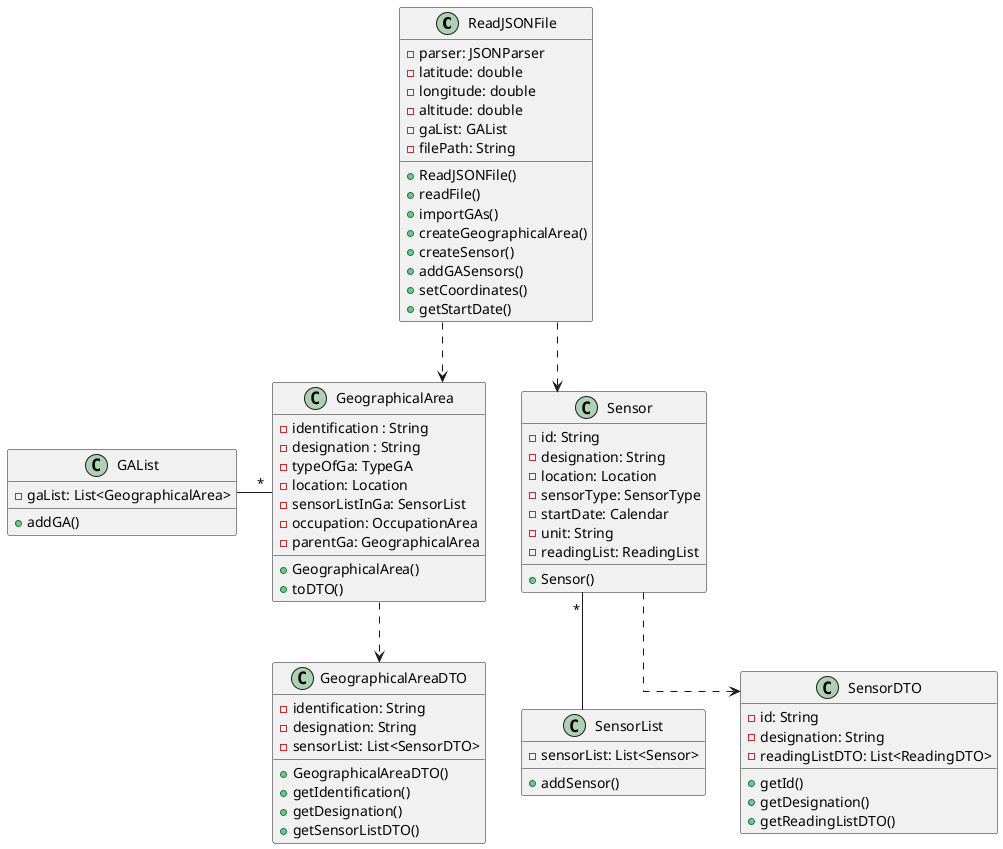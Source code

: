 @startuml
skinparam linetype ortho


class ReadJSONFile {
- parser: JSONParser
- latitude: double
- longitude: double
- altitude: double
- gaList: GAList
- filePath: String

+ ReadJSONFile()
+ readFile()
+ importGAs()
+ createGeographicalArea()
+ createSensor()
+ addGASensors()
+ setCoordinates()
+ getStartDate()
}

class GeographicalArea {
- identification : String
- designation : String
- typeOfGa: TypeGA
- location: Location
- sensorListInGa: SensorList
- occupation: OccupationArea
- parentGa: GeographicalArea

+ GeographicalArea()
+ toDTO()
 }

 class GeographicalAreaDTO{
 - identification: String
 - designation: String
 - sensorList: List<SensorDTO>

 + GeographicalAreaDTO()
 + getIdentification()
 + getDesignation()
 + getSensorListDTO()
 }

 class Sensor {
 - id: String
 - designation: String
 - location: Location
 - sensorType: SensorType
 - startDate: Calendar
 - unit: String
 - readingList: ReadingList
 + Sensor()
 }

class SensorList{
- sensorList: List<Sensor>

+ addSensor()
}

class SensorDTO{
- id: String
- designation: String
- readingListDTO: List<ReadingDTO>

+ getId()
+ getDesignation()
+ getReadingListDTO()
}

 class GAList {
- gaList: List<GeographicalArea>

+ addGA()
  }



ReadJSONFile ..> GeographicalArea
ReadJSONFile ..> Sensor

GeographicalArea ..> GeographicalAreaDTO
Sensor ..> SensorDTO



Sensor"*" -- SensorList
GAList - "*"GeographicalArea



@enduml
